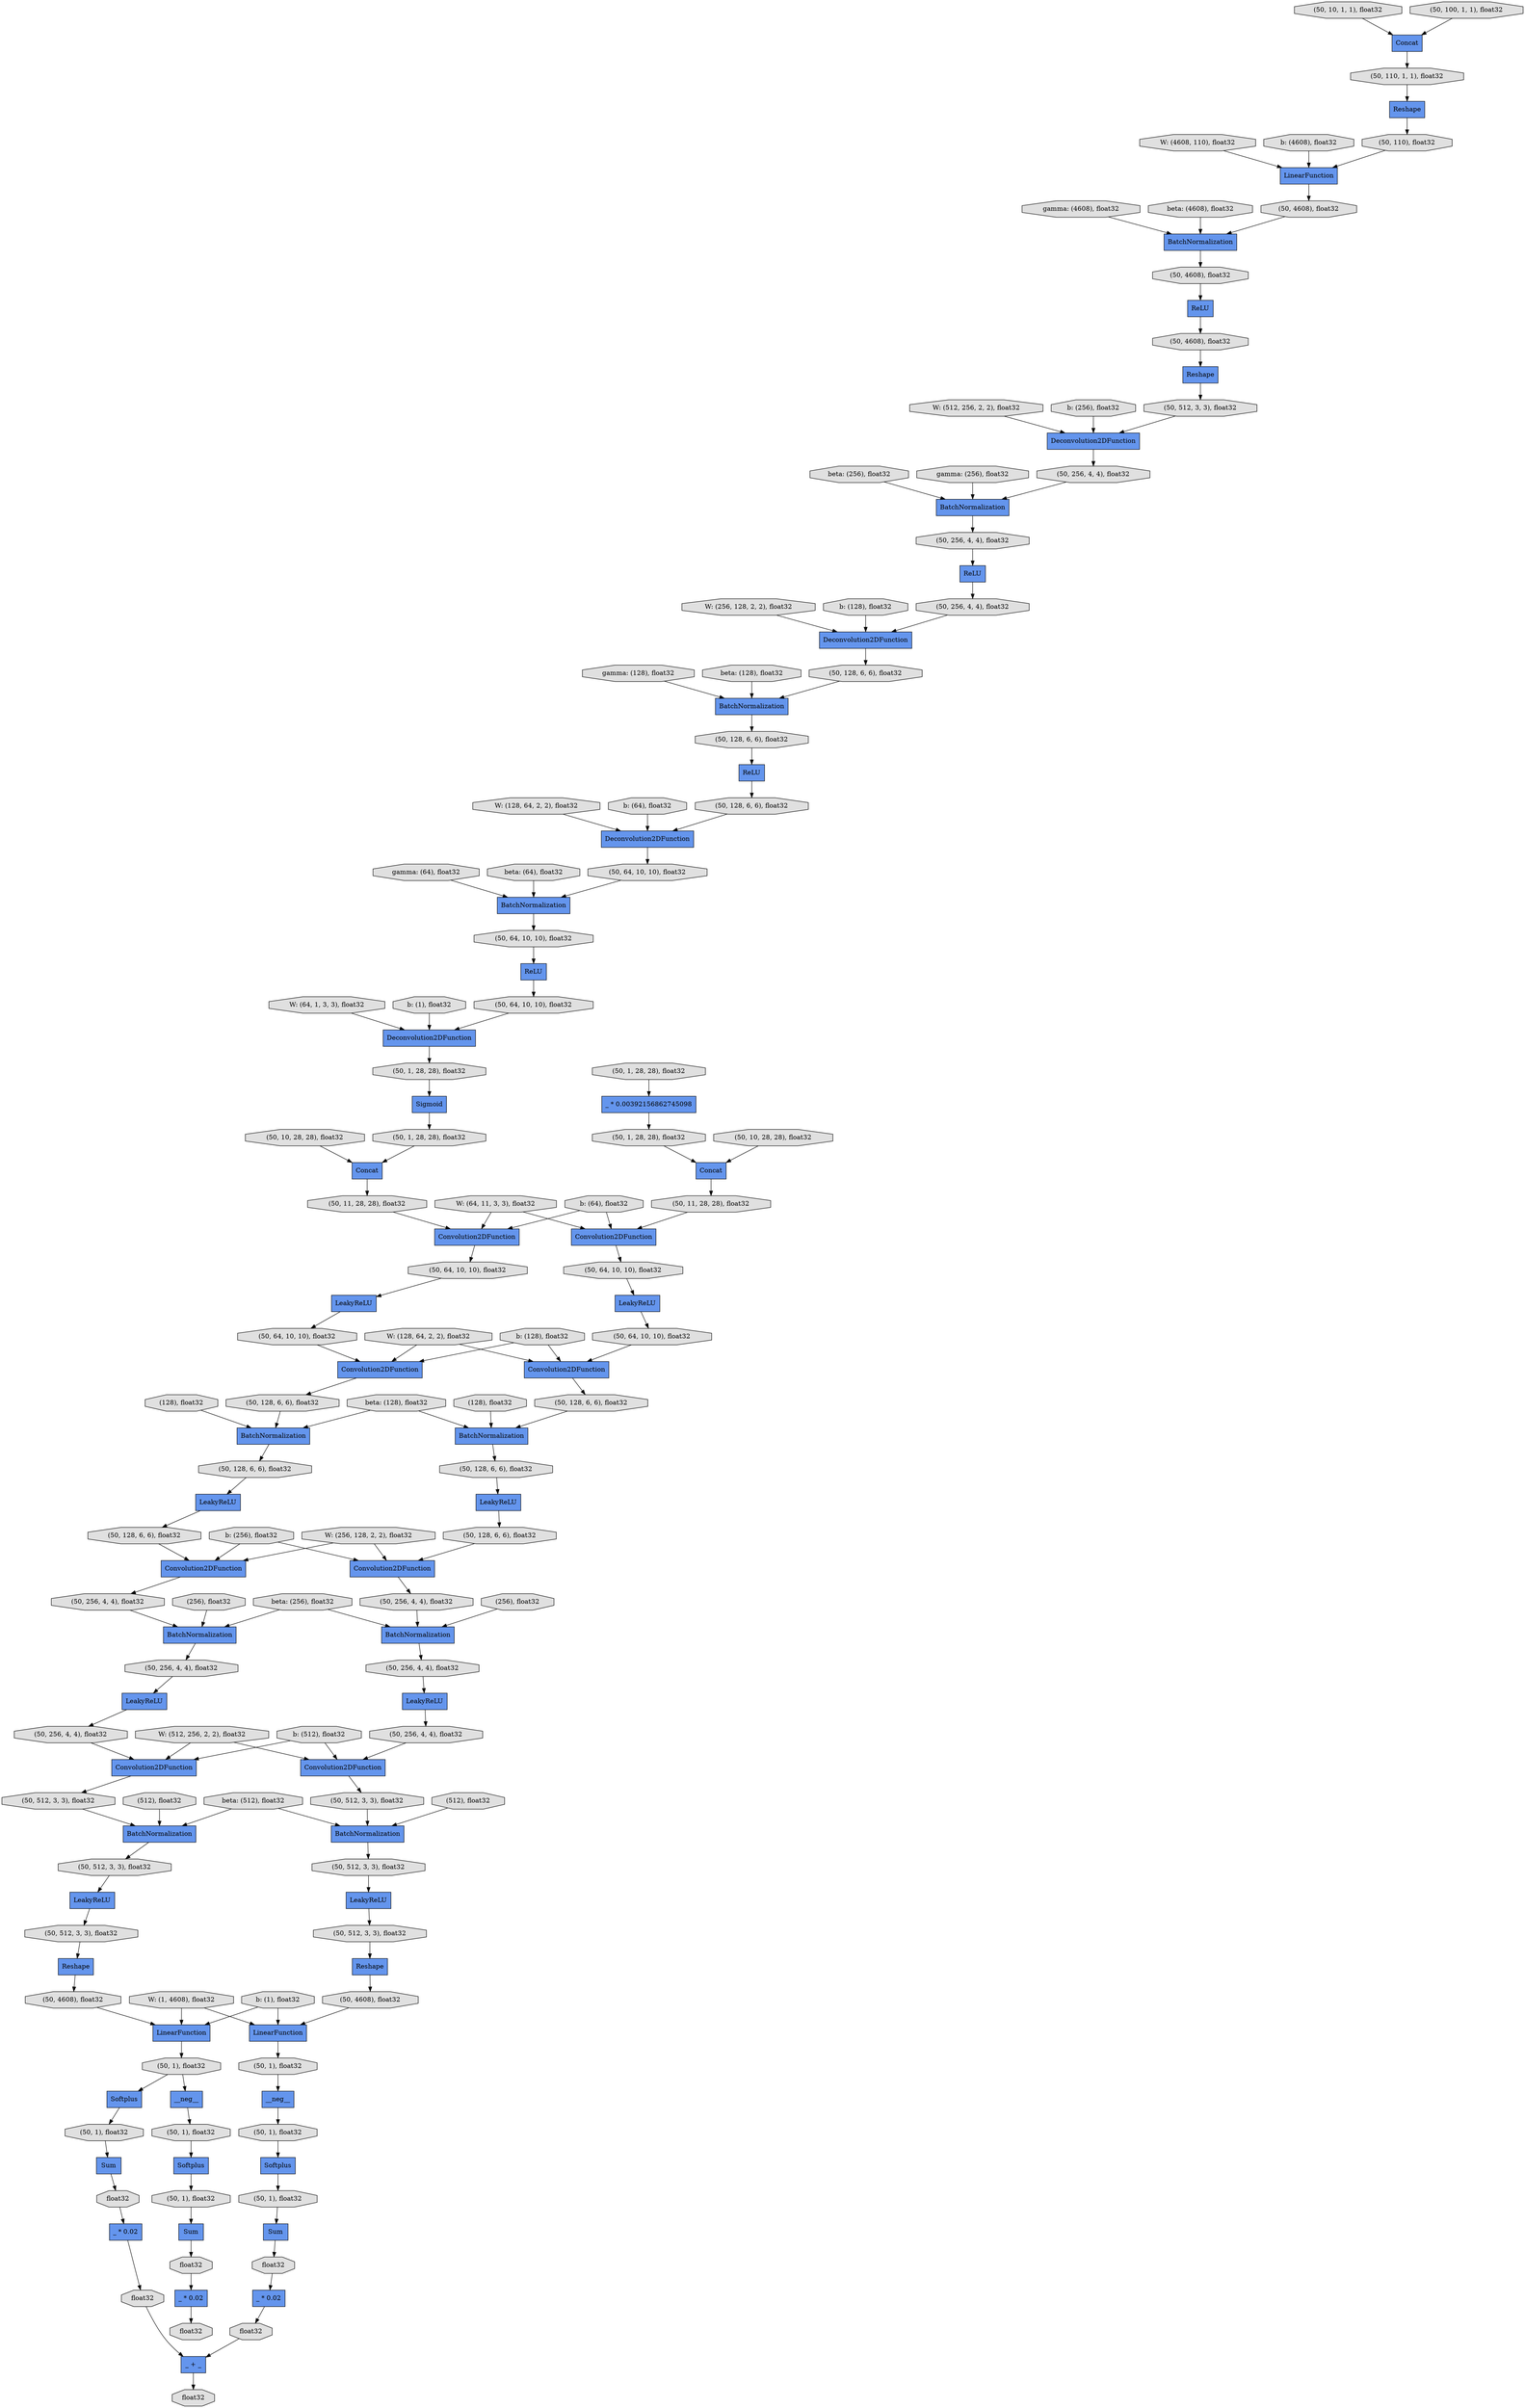 digraph graphname{rankdir=TB;2255223898296 [label="LeakyReLU",shape="record",fillcolor="#6495ED",style="filled"];2255218327792 [label="Softplus",shape="record",fillcolor="#6495ED",style="filled"];2255223128304 [label="beta: (256), float32",shape="octagon",fillcolor="#E0E0E0",style="filled"];2255228780496 [label="_ * 0.02",shape="record",fillcolor="#6495ED",style="filled"];2255759188320 [label="float32",shape="octagon",fillcolor="#E0E0E0",style="filled"];2255223898464 [label="(128), float32",shape="octagon",fillcolor="#E0E0E0",style="filled"];2255223128528 [label="gamma: (128), float32",shape="octagon",fillcolor="#E0E0E0",style="filled"];2255759188488 [label="float32",shape="octagon",fillcolor="#E0E0E0",style="filled"];2255223857784 [label="LeakyReLU",shape="record",fillcolor="#6495ED",style="filled"];2255223161464 [label="(50, 512, 3, 3), float32",shape="octagon",fillcolor="#E0E0E0",style="filled"];2255223063160 [label="W: (4608, 110), float32",shape="octagon",fillcolor="#E0E0E0",style="filled"];2255223128808 [label="beta: (128), float32",shape="octagon",fillcolor="#E0E0E0",style="filled"];2255223898856 [label="BatchNormalization",shape="record",fillcolor="#6495ED",style="filled"];2255223997272 [label="Reshape",shape="record",fillcolor="#6495ED",style="filled"];2255223898968 [label="(50, 64, 10, 10), float32",shape="octagon",fillcolor="#E0E0E0",style="filled"];2255223161688 [label="Concat",shape="record",fillcolor="#6495ED",style="filled"];2255228699536 [label="_ + _",shape="record",fillcolor="#6495ED",style="filled"];2255228699592 [label="(50, 1), float32",shape="octagon",fillcolor="#E0E0E0",style="filled"];2255223129032 [label="gamma: (64), float32",shape="octagon",fillcolor="#E0E0E0",style="filled"];2255223063496 [label="b: (4608), float32",shape="octagon",fillcolor="#E0E0E0",style="filled"];2255223899136 [label="(50, 256, 4, 4), float32",shape="octagon",fillcolor="#E0E0E0",style="filled"];2255223063552 [label="LeakyReLU",shape="record",fillcolor="#6495ED",style="filled"];2255223858232 [label="(50, 512, 3, 3), float32",shape="octagon",fillcolor="#E0E0E0",style="filled"];2255223194736 [label="float32",shape="octagon",fillcolor="#E0E0E0",style="filled"];2255223899304 [label="LeakyReLU",shape="record",fillcolor="#6495ED",style="filled"];2255223063720 [label="W: (512, 256, 2, 2), float32",shape="octagon",fillcolor="#E0E0E0",style="filled"];2255223129312 [label="beta: (64), float32",shape="octagon",fillcolor="#E0E0E0",style="filled"];2255223833824 [label="(50, 1, 28, 28), float32",shape="octagon",fillcolor="#E0E0E0",style="filled"];2255223129480 [label="b: (256), float32",shape="octagon",fillcolor="#E0E0E0",style="filled"];2255223834048 [label="(50, 10, 28, 28), float32",shape="octagon",fillcolor="#E0E0E0",style="filled"];2255759189496 [label="float32",shape="octagon",fillcolor="#E0E0E0",style="filled"];2255223129592 [label="W: (64, 11, 3, 3), float32",shape="octagon",fillcolor="#E0E0E0",style="filled"];2255223064056 [label="b: (256), float32",shape="octagon",fillcolor="#E0E0E0",style="filled"];2255223899696 [label="Convolution2DFunction",shape="record",fillcolor="#6495ED",style="filled"];2255223064112 [label="(50, 64, 10, 10), float32",shape="octagon",fillcolor="#E0E0E0",style="filled"];2255223899752 [label="(256), float32",shape="octagon",fillcolor="#E0E0E0",style="filled"];2255223064280 [label="W: (256, 128, 2, 2), float32",shape="octagon",fillcolor="#E0E0E0",style="filled"];2255228700432 [label="float32",shape="octagon",fillcolor="#E0E0E0",style="filled"];2255223899920 [label="(50, 128, 6, 6), float32",shape="octagon",fillcolor="#E0E0E0",style="filled"];2255223129928 [label="b: (64), float32",shape="octagon",fillcolor="#E0E0E0",style="filled"];2255223064392 [label="Convolution2DFunction",shape="record",fillcolor="#6495ED",style="filled"];2255223900088 [label="(50, 128, 6, 6), float32",shape="octagon",fillcolor="#E0E0E0",style="filled"];2255223130152 [label="W: (128, 64, 2, 2), float32",shape="octagon",fillcolor="#E0E0E0",style="filled"];2255223064616 [label="b: (128), float32",shape="octagon",fillcolor="#E0E0E0",style="filled"];2255223998560 [label="BatchNormalization",shape="record",fillcolor="#6495ED",style="filled"];2255223900256 [label="Convolution2DFunction",shape="record",fillcolor="#6495ED",style="filled"];2255223900312 [label="BatchNormalization",shape="record",fillcolor="#6495ED",style="filled"];2255223163088 [label="(50, 4608), float32",shape="octagon",fillcolor="#E0E0E0",style="filled"];2255175403784 [label="__neg__",shape="record",fillcolor="#6495ED",style="filled"];2255223064840 [label="W: (128, 64, 2, 2), float32",shape="octagon",fillcolor="#E0E0E0",style="filled"];2255223130488 [label="W: (512, 256, 2, 2), float32",shape="octagon",fillcolor="#E0E0E0",style="filled"];2255223998840 [label="(50, 256, 4, 4), float32",shape="octagon",fillcolor="#E0E0E0",style="filled"];2255223163312 [label="(50, 10, 1, 1), float32",shape="octagon",fillcolor="#E0E0E0",style="filled"];2255223835168 [label="Convolution2DFunction",shape="record",fillcolor="#6495ED",style="filled"];2255223065176 [label="b: (64), float32",shape="octagon",fillcolor="#E0E0E0",style="filled"];2255223859800 [label="(512), float32",shape="octagon",fillcolor="#E0E0E0",style="filled"];2255223130824 [label="b: (512), float32",shape="octagon",fillcolor="#E0E0E0",style="filled"];2255175035592 [label="_ * 0.00392156862745098",shape="record",fillcolor="#6495ED",style="filled"];2255222950712 [label="W: (256, 128, 2, 2), float32",shape="octagon",fillcolor="#E0E0E0",style="filled"];2255223065400 [label="W: (64, 1, 3, 3), float32",shape="octagon",fillcolor="#E0E0E0",style="filled"];2255223131048 [label="W: (1, 4608), float32",shape="octagon",fillcolor="#E0E0E0",style="filled"];2255223942056 [label="(50, 11, 28, 28), float32",shape="octagon",fillcolor="#E0E0E0",style="filled"];2255228701664 [label="float32",shape="octagon",fillcolor="#E0E0E0",style="filled"];2255223131272 [label="b: (1), float32",shape="octagon",fillcolor="#E0E0E0",style="filled"];2255228701832 [label="(50, 1), float32",shape="octagon",fillcolor="#E0E0E0",style="filled"];2255223065736 [label="b: (1), float32",shape="octagon",fillcolor="#E0E0E0",style="filled"];2255223164040 [label="LinearFunction",shape="record",fillcolor="#6495ED",style="filled"];2255223131552 [label="beta: (128), float32",shape="octagon",fillcolor="#E0E0E0",style="filled"];2255223066016 [label="gamma: (4608), float32",shape="octagon",fillcolor="#E0E0E0",style="filled"];2255222951384 [label="b: (128), float32",shape="octagon",fillcolor="#E0E0E0",style="filled"];2255223197200 [label="(50, 1), float32",shape="octagon",fillcolor="#E0E0E0",style="filled"];2255223836176 [label="(50, 100, 1, 1), float32",shape="octagon",fillcolor="#E0E0E0",style="filled"];2255223901768 [label="(50, 128, 6, 6), float32",shape="octagon",fillcolor="#E0E0E0",style="filled"];2255223131832 [label="beta: (256), float32",shape="octagon",fillcolor="#E0E0E0",style="filled"];2255223066296 [label="beta: (4608), float32",shape="octagon",fillcolor="#E0E0E0",style="filled"];2255223066352 [label="_ * 0.02",shape="record",fillcolor="#6495ED",style="filled"];2255223131888 [label="(50, 256, 4, 4), float32",shape="octagon",fillcolor="#E0E0E0",style="filled"];2255223164768 [label="(50, 512, 3, 3), float32",shape="octagon",fillcolor="#E0E0E0",style="filled"];2255228702616 [label="Sum",shape="record",fillcolor="#6495ED",style="filled"];2255223066520 [label="gamma: (256), float32",shape="octagon",fillcolor="#E0E0E0",style="filled"];2255223132112 [label="beta: (512), float32",shape="octagon",fillcolor="#E0E0E0",style="filled"];2255759167560 [label="LeakyReLU",shape="record",fillcolor="#6495ED",style="filled"];2255228809288 [label="BatchNormalization",shape="record",fillcolor="#6495ED",style="filled"];2255222444216 [label="(50, 1, 28, 28), float32",shape="octagon",fillcolor="#E0E0E0",style="filled"];2255223230704 [label="Concat",shape="record",fillcolor="#6495ED",style="filled"];2255228809456 [label="(50, 110), float32",shape="octagon",fillcolor="#E0E0E0",style="filled"];2255228776856 [label="_ * 0.02",shape="record",fillcolor="#6495ED",style="filled"];2255759168176 [label="(50, 64, 10, 10), float32",shape="octagon",fillcolor="#E0E0E0",style="filled"];2255228777136 [label="(50, 1), float32",shape="octagon",fillcolor="#E0E0E0",style="filled"];2255175458712 [label="(50, 1), float32",shape="octagon",fillcolor="#E0E0E0",style="filled"];2255228777192 [label="Softplus",shape="record",fillcolor="#6495ED",style="filled"];2255759168232 [label="(50, 256, 4, 4), float32",shape="octagon",fillcolor="#E0E0E0",style="filled"];2255228810072 [label="(50, 10, 28, 28), float32",shape="octagon",fillcolor="#E0E0E0",style="filled"];2255564157784 [label="ReLU",shape="record",fillcolor="#6495ED",style="filled"];2255228810128 [label="Reshape",shape="record",fillcolor="#6495ED",style="filled"];2255564157952 [label="(50, 128, 6, 6), float32",shape="octagon",fillcolor="#E0E0E0",style="filled"];2255759168568 [label="LeakyReLU",shape="record",fillcolor="#6495ED",style="filled"];2255228810296 [label="(50, 1), float32",shape="octagon",fillcolor="#E0E0E0",style="filled"];2255759168624 [label="Convolution2DFunction",shape="record",fillcolor="#6495ED",style="filled"];2255564158064 [label="Deconvolution2DFunction",shape="record",fillcolor="#6495ED",style="filled"];2255228810352 [label="(50, 4608), float32",shape="octagon",fillcolor="#E0E0E0",style="filled"];2255564158120 [label="(50, 128, 6, 6), float32",shape="octagon",fillcolor="#E0E0E0",style="filled"];2255759168848 [label="(128), float32",shape="octagon",fillcolor="#E0E0E0",style="filled"];2255564158344 [label="Reshape",shape="record",fillcolor="#6495ED",style="filled"];2255759168960 [label="(50, 128, 6, 6), float32",shape="octagon",fillcolor="#E0E0E0",style="filled"];2255564158400 [label="(50, 64, 10, 10), float32",shape="octagon",fillcolor="#E0E0E0",style="filled"];2255564158456 [label="Convolution2DFunction",shape="record",fillcolor="#6495ED",style="filled"];2255564158512 [label="(50, 1, 28, 28), float32",shape="octagon",fillcolor="#E0E0E0",style="filled"];2255228778088 [label="(50, 512, 3, 3), float32",shape="octagon",fillcolor="#E0E0E0",style="filled"];2255759169240 [label="(50, 64, 10, 10), float32",shape="octagon",fillcolor="#E0E0E0",style="filled"];2255759169296 [label="(50, 256, 4, 4), float32",shape="octagon",fillcolor="#E0E0E0",style="filled"];2255564158736 [label="(50, 128, 6, 6), float32",shape="octagon",fillcolor="#E0E0E0",style="filled"];2255228811136 [label="(50, 110, 1, 1), float32",shape="octagon",fillcolor="#E0E0E0",style="filled"];2255564158904 [label="BatchNormalization",shape="record",fillcolor="#6495ED",style="filled"];2255228778424 [label="(50, 512, 3, 3), float32",shape="octagon",fillcolor="#E0E0E0",style="filled"];2255564158960 [label="(50, 64, 10, 10), float32",shape="octagon",fillcolor="#E0E0E0",style="filled"];2255228778480 [label="LinearFunction",shape="record",fillcolor="#6495ED",style="filled"];2255759169576 [label="(256), float32",shape="octagon",fillcolor="#E0E0E0",style="filled"];2255564159016 [label="(50, 256, 4, 4), float32",shape="octagon",fillcolor="#E0E0E0",style="filled"];2255759169632 [label="BatchNormalization",shape="record",fillcolor="#6495ED",style="filled"];2255228778648 [label="(50, 4608), float32",shape="octagon",fillcolor="#E0E0E0",style="filled"];2255564159128 [label="(50, 4608), float32",shape="octagon",fillcolor="#E0E0E0",style="filled"];2255228778704 [label="(50, 1), float32",shape="octagon",fillcolor="#E0E0E0",style="filled"];2255759169744 [label="(50, 1, 28, 28), float32",shape="octagon",fillcolor="#E0E0E0",style="filled"];2255564159184 [label="ReLU",shape="record",fillcolor="#6495ED",style="filled"];2255228778760 [label="(512), float32",shape="octagon",fillcolor="#E0E0E0",style="filled"];2255759169800 [label="(50, 128, 6, 6), float32",shape="octagon",fillcolor="#E0E0E0",style="filled"];2255228811472 [label="LinearFunction",shape="record",fillcolor="#6495ED",style="filled"];2255564159296 [label="(50, 64, 10, 10), float32",shape="octagon",fillcolor="#E0E0E0",style="filled"];2255759169968 [label="LeakyReLU",shape="record",fillcolor="#6495ED",style="filled"];2255228811696 [label="ReLU",shape="record",fillcolor="#6495ED",style="filled"];2255759170024 [label="Convolution2DFunction",shape="record",fillcolor="#6495ED",style="filled"];2255228811808 [label="float32",shape="octagon",fillcolor="#E0E0E0",style="filled"];2255564159520 [label="(50, 4608), float32",shape="octagon",fillcolor="#E0E0E0",style="filled"];2255228779096 [label="BatchNormalization",shape="record",fillcolor="#6495ED",style="filled"];2255564159576 [label="(50, 11, 28, 28), float32",shape="octagon",fillcolor="#E0E0E0",style="filled"];2255564159800 [label="ReLU",shape="record",fillcolor="#6495ED",style="filled"];2255228779376 [label="(50, 256, 4, 4), float32",shape="octagon",fillcolor="#E0E0E0",style="filled"];2255564159968 [label="(50, 256, 4, 4), float32",shape="octagon",fillcolor="#E0E0E0",style="filled"];2255759170584 [label="Convolution2DFunction",shape="record",fillcolor="#6495ED",style="filled"];2255564160024 [label="BatchNormalization",shape="record",fillcolor="#6495ED",style="filled"];2255759170640 [label="(50, 128, 6, 6), float32",shape="octagon",fillcolor="#E0E0E0",style="filled"];2255175457872 [label="Concat",shape="record",fillcolor="#6495ED",style="filled"];2255564160136 [label="BatchNormalization",shape="record",fillcolor="#6495ED",style="filled"];2255175457984 [label="Sum",shape="record",fillcolor="#6495ED",style="filled"];2255564160192 [label="Softplus",shape="record",fillcolor="#6495ED",style="filled"];2255228779768 [label="Sum",shape="record",fillcolor="#6495ED",style="filled"];2255564160248 [label="Deconvolution2DFunction",shape="record",fillcolor="#6495ED",style="filled"];2255759170864 [label="Reshape",shape="record",fillcolor="#6495ED",style="filled"];2255564160472 [label="(50, 512, 3, 3), float32",shape="octagon",fillcolor="#E0E0E0",style="filled"];2255228780048 [label="(50, 512, 3, 3), float32",shape="octagon",fillcolor="#E0E0E0",style="filled"];2255564160640 [label="(50, 256, 4, 4), float32",shape="octagon",fillcolor="#E0E0E0",style="filled"];2255564160696 [label="Deconvolution2DFunction",shape="record",fillcolor="#6495ED",style="filled"];2255175458544 [label="__neg__",shape="record",fillcolor="#6495ED",style="filled"];2255564160752 [label="Deconvolution2DFunction",shape="record",fillcolor="#6495ED",style="filled"];2255564160864 [label="Sigmoid",shape="record",fillcolor="#6495ED",style="filled"];2255759171480 [label="LeakyReLU",shape="record",fillcolor="#6495ED",style="filled"];2255759171536 [label="BatchNormalization",shape="record",fillcolor="#6495ED",style="filled"];2255564158960 -> 2255564160696;2255564158904 -> 2255564159296;2255228776856 -> 2255228700432;2255223197200 -> 2255175457984;2255223998560 -> 2255223161464;2255223901768 -> 2255223900312;2255223129480 -> 2255223900256;2255223131272 -> 2255228778480;2255223063720 -> 2255564160248;2255223898464 -> 2255223900312;2255223900312 -> 2255223899920;2255564158400 -> 2255564158904;2255175458712 -> 2255218327792;2255223066016 -> 2255228809288;2255759169632 -> 2255759170640;2255223064616 -> 2255564158064;2255759169576 -> 2255759171536;2255223129928 -> 2255223835168;2255218327792 -> 2255223197200;2255228778648 -> 2255228778480;2255228809288 -> 2255564159520;2255223161688 -> 2255228811136;2255223899696 -> 2255223858232;2255228780496 -> 2255759189496;2255223161464 -> 2255223857784;2255223130152 -> 2255759170584;2255223942056 -> 2255223835168;2255223128304 -> 2255564160136;2255223131832 -> 2255223898856;2255759189496 -> 2255228699536;2255564158064 -> 2255564158736;2255564160864 -> 2255759169744;2255222950712 -> 2255223900256;2255223163312 -> 2255223161688;2255223129928 -> 2255564158456;2255223230704 -> 2255564159576;2255228699592 -> 2255228702616;2255759170024 -> 2255228778088;2255228777192 -> 2255228699592;2255759169240 -> 2255759170584;2255223194736 -> 2255223066352;2255223900256 -> 2255223899136;2255223129312 -> 2255564158904;2255759167560 -> 2255228779376;2255228702616 -> 2255759188320;2255223834048 -> 2255175457872;2255223066296 -> 2255228809288;2255175035592 -> 2255223833824;2255759169968 -> 2255759169800;2255175458544 -> 2255228777136;2255564158120 -> 2255564160752;2255223128528 -> 2255564160024;2255175457872 -> 2255223942056;2255759170584 -> 2255759168960;2255759170640 -> 2255759169968;2255228701832 -> 2255228779768;2255228779376 -> 2255759170024;2255228778760 -> 2255228779096;2255175457984 -> 2255223194736;2255228779768 -> 2255228701664;2255759169744 -> 2255223230704;2255759171480 -> 2255228778424;2255223899304 -> 2255223900088;2255223835168 -> 2255223064112;2255223163088 -> 2255223164040;2255223063496 -> 2255228811472;2255223065400 -> 2255564160696;2255759168232 -> 2255759171536;2255228810296 -> 2255175458544;2255223164040 -> 2255228810296;2255564158344 -> 2255564160472;2255223066352 -> 2255228811808;2255228778424 -> 2255759170864;2255564160696 -> 2255564158512;2255223131832 -> 2255759171536;2255222951384 -> 2255759170584;2255223130488 -> 2255223899696;2255228811472 -> 2255228810352;2255564159296 -> 2255564159800;2255222444216 -> 2255175035592;2255223129592 -> 2255564158456;2255223132112 -> 2255228779096;2255564160192 -> 2255228701832;2255223164768 -> 2255223997272;2255223130824 -> 2255223899696;2255223836176 -> 2255223161688;2255228809456 -> 2255228811472;2255228778704 -> 2255228777192;2255223131888 -> 2255223899696;2255223063160 -> 2255228811472;2255564160752 -> 2255564158400;2255223128808 -> 2255564160024;2255228700432 -> 2255228699536;2255228779096 -> 2255228780048;2255564159184 -> 2255564158120;2255759170864 -> 2255228778648;2255564160248 -> 2255564159016;2255759168568 -> 2255759169240;2255223998840 -> 2255223898296;2255223899136 -> 2255223898856;2255228810352 -> 2255228809288;2255223129032 -> 2255564158904;2255223997272 -> 2255223163088;2255759169296 -> 2255759167560;2255223063552 -> 2255223898968;2255759168176 -> 2255759168568;2255223064056 -> 2255564160248;2255223065176 -> 2255564160752;2255223064280 -> 2255564158064;2255223064840 -> 2255564160752;2255228810128 -> 2255228809456;2255223857784 -> 2255223164768;2255223131552 -> 2255759169632;2255564160024 -> 2255564157952;2255564160472 -> 2255564160248;2255759169800 -> 2255759168624;2255228811696 -> 2255564159128;2255564159520 -> 2255228811696;2255564158456 -> 2255759168176;2255564159576 -> 2255564158456;2255228780048 -> 2255759171480;2255223899920 -> 2255223899304;2255564158736 -> 2255564160024;2255223900088 -> 2255223900256;2255223131048 -> 2255228778480;2255228699536 -> 2255759188488;2255223131272 -> 2255223164040;2255223858232 -> 2255223998560;2255564160640 -> 2255564158064;2255228701664 -> 2255228776856;2255759168960 -> 2255759169632;2255759171536 -> 2255759169296;2255228810072 -> 2255223230704;2255222950712 -> 2255759168624;2255223131552 -> 2255223900312;2255223131048 -> 2255223164040;2255223130824 -> 2255759170024;2255223129592 -> 2255223835168;2255223899752 -> 2255223898856;2255564159800 -> 2255564158960;2255223130488 -> 2255759170024;2255564158512 -> 2255564160864;2255564159968 -> 2255564157784;2255223859800 -> 2255223998560;2255223064112 -> 2255223063552;2255223833824 -> 2255175457872;2255564157952 -> 2255564159184;2255228778704 -> 2255175403784;2255564160136 -> 2255564159968;2255759188320 -> 2255228780496;2255223066520 -> 2255564160136;2255223064392 -> 2255223901768;2255228777136 -> 2255564160192;2255223132112 -> 2255223998560;2255564159016 -> 2255564160136;2255222951384 -> 2255223064392;2255175403784 -> 2255175458712;2255759168848 -> 2255759169632;2255223898296 -> 2255223131888;2255223898856 -> 2255223998840;2255228778088 -> 2255228779096;2255759168624 -> 2255759168232;2255223898968 -> 2255223064392;2255223129480 -> 2255759168624;2255223065736 -> 2255564160696;2255223130152 -> 2255223064392;2255564157784 -> 2255564160640;2255228811136 -> 2255228810128;2255228778480 -> 2255228778704;2255564159128 -> 2255564158344;}